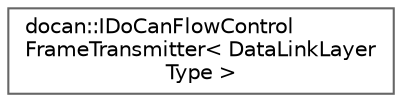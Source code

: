 digraph "Graphical Class Hierarchy"
{
 // LATEX_PDF_SIZE
  bgcolor="transparent";
  edge [fontname=Helvetica,fontsize=10,labelfontname=Helvetica,labelfontsize=10];
  node [fontname=Helvetica,fontsize=10,shape=box,height=0.2,width=0.4];
  rankdir="LR";
  Node0 [id="Node000000",label="docan::IDoCanFlowControl\lFrameTransmitter\< DataLinkLayer\lType \>",height=0.2,width=0.4,color="grey40", fillcolor="white", style="filled",URL="$d4/dad/classdocan_1_1IDoCanFlowControlFrameTransmitter.html",tooltip=" "];
}
